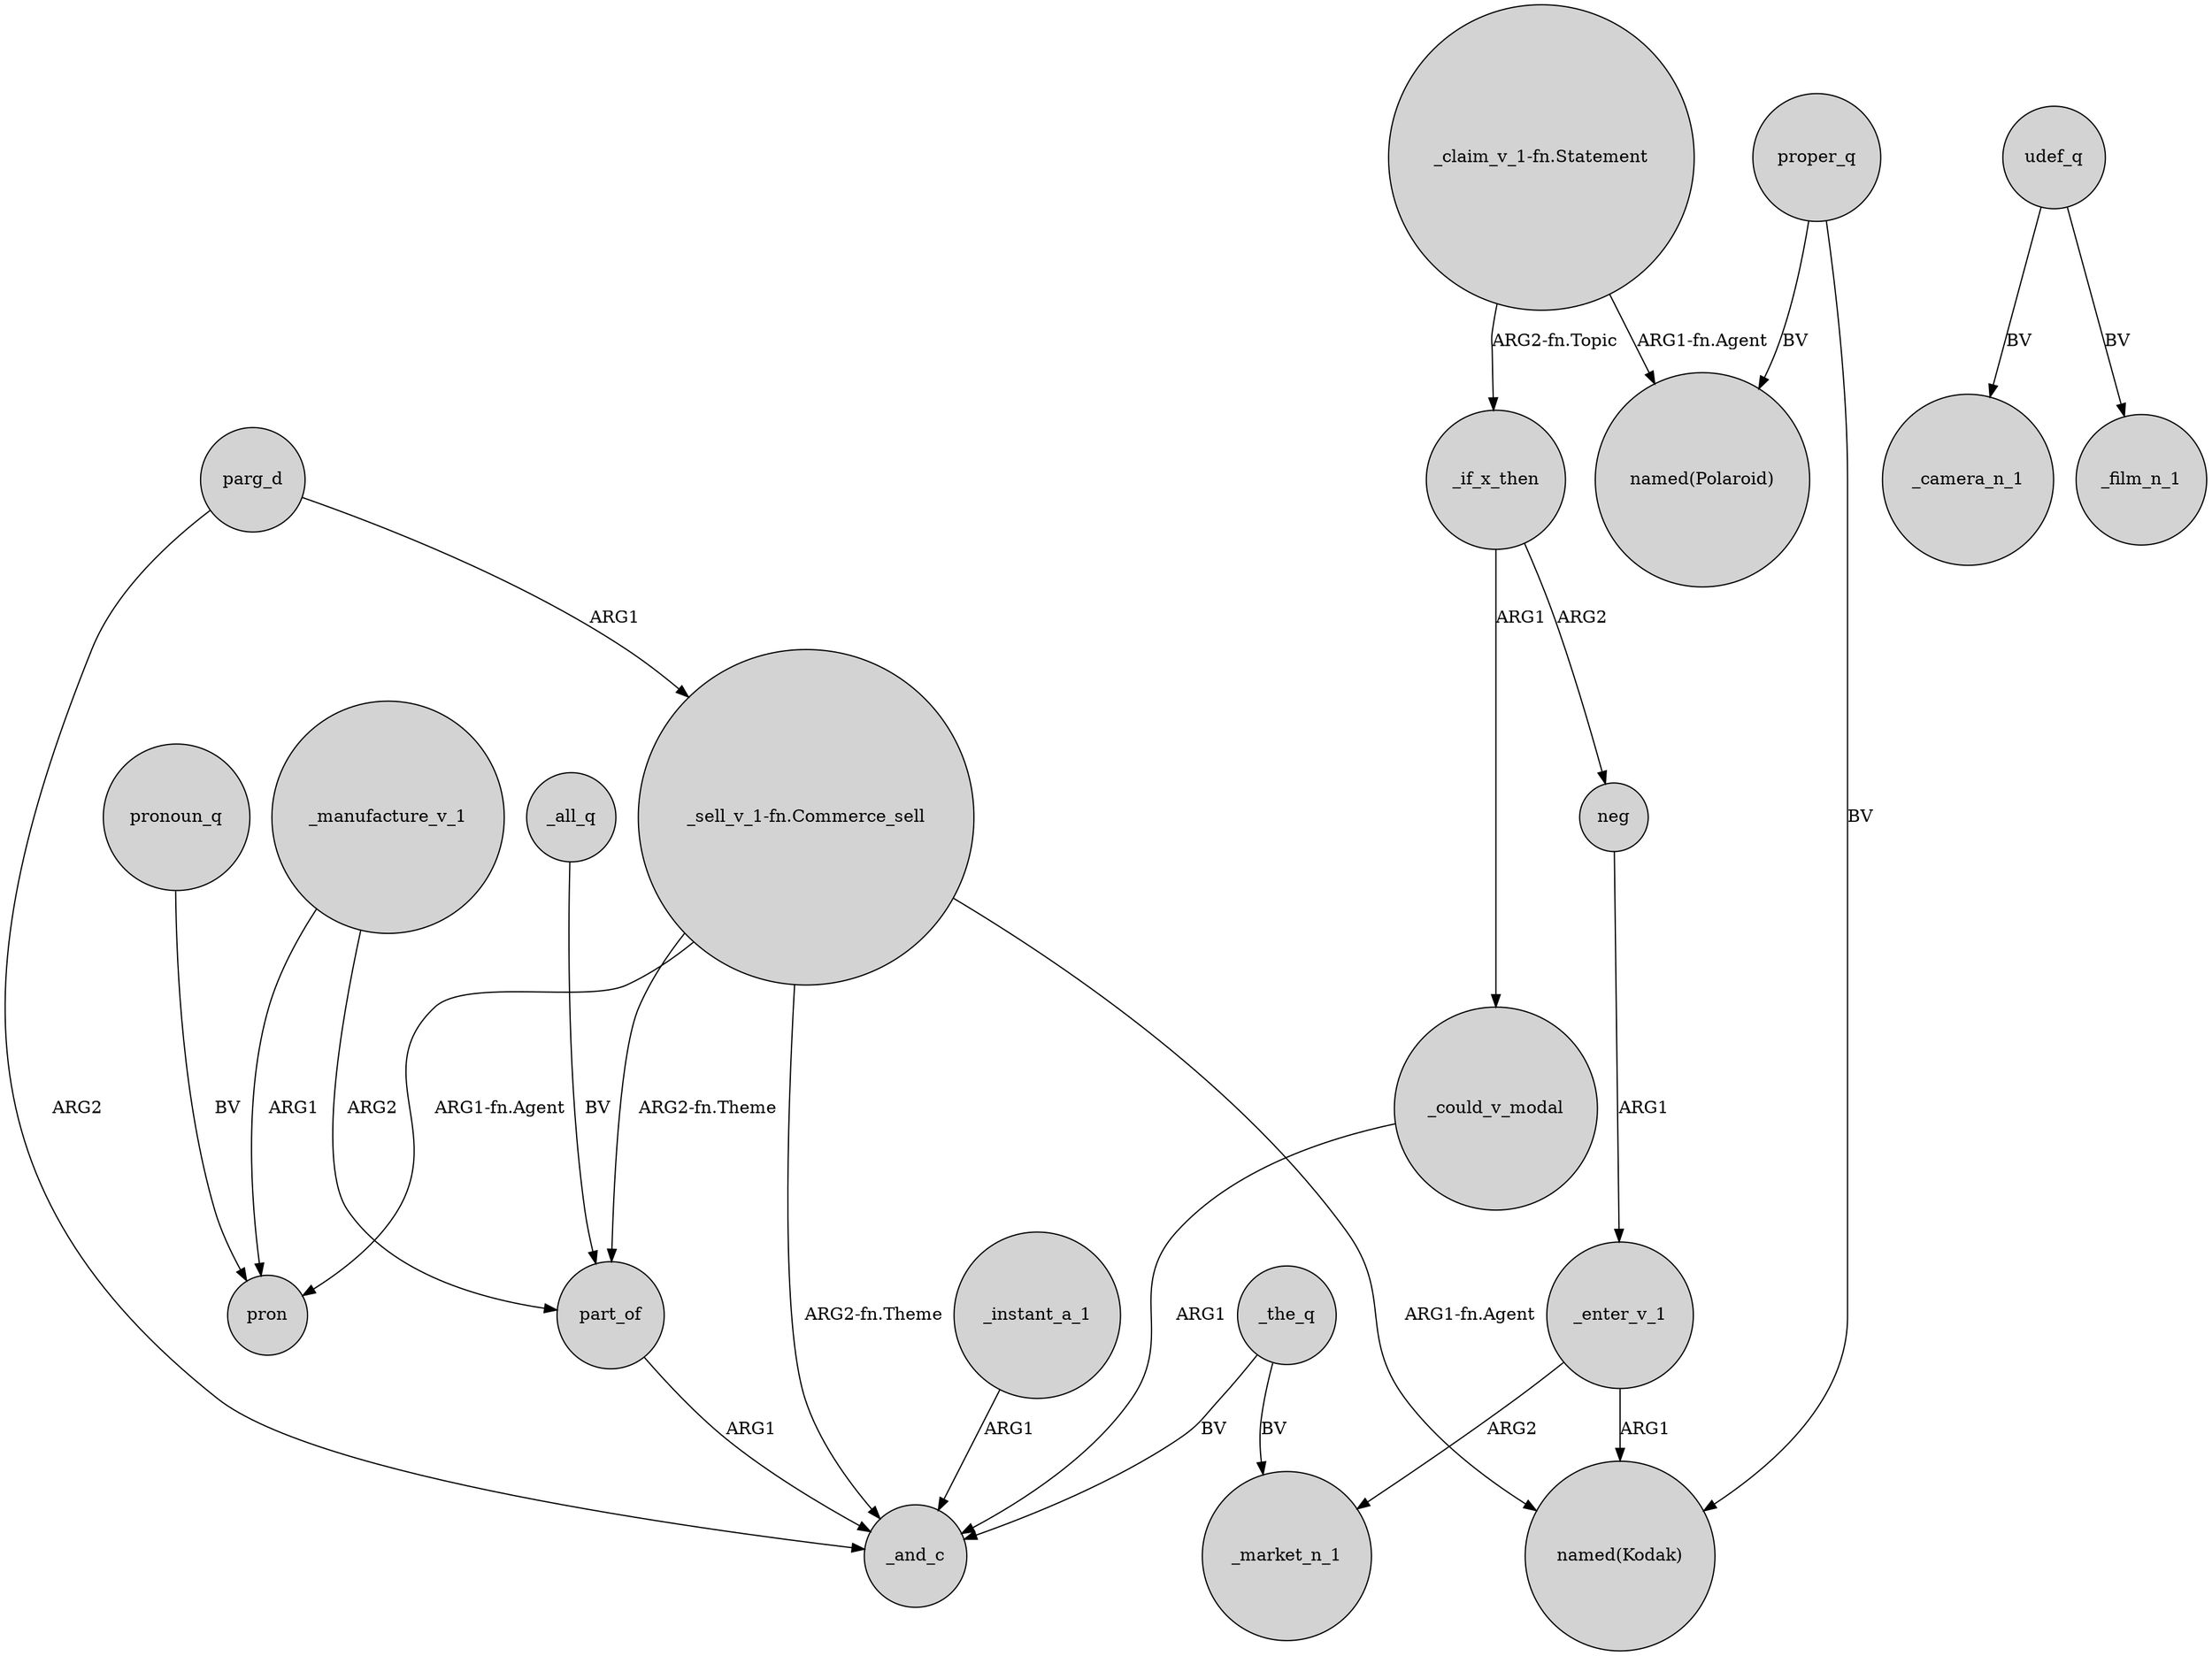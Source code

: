 digraph {
	node [shape=circle style=filled]
	_manufacture_v_1 -> part_of [label=ARG2]
	_the_q -> _and_c [label=BV]
	udef_q -> _camera_n_1 [label=BV]
	_all_q -> part_of [label=BV]
	_enter_v_1 -> _market_n_1 [label=ARG2]
	neg -> _enter_v_1 [label=ARG1]
	parg_d -> "_sell_v_1-fn.Commerce_sell" [label=ARG1]
	_manufacture_v_1 -> pron [label=ARG1]
	_if_x_then -> _could_v_modal [label=ARG1]
	parg_d -> _and_c [label=ARG2]
	_if_x_then -> neg [label=ARG2]
	part_of -> _and_c [label=ARG1]
	proper_q -> "named(Polaroid)" [label=BV]
	_could_v_modal -> _and_c [label=ARG1]
	pronoun_q -> pron [label=BV]
	proper_q -> "named(Kodak)" [label=BV]
	_enter_v_1 -> "named(Kodak)" [label=ARG1]
	"_claim_v_1-fn.Statement" -> _if_x_then [label="ARG2-fn.Topic"]
	"_sell_v_1-fn.Commerce_sell" -> _and_c [label="ARG2-fn.Theme"]
	udef_q -> _film_n_1 [label=BV]
	_instant_a_1 -> _and_c [label=ARG1]
	"_sell_v_1-fn.Commerce_sell" -> part_of [label="ARG2-fn.Theme"]
	"_sell_v_1-fn.Commerce_sell" -> "named(Kodak)" [label="ARG1-fn.Agent"]
	"_sell_v_1-fn.Commerce_sell" -> pron [label="ARG1-fn.Agent"]
	"_claim_v_1-fn.Statement" -> "named(Polaroid)" [label="ARG1-fn.Agent"]
	_the_q -> _market_n_1 [label=BV]
}
